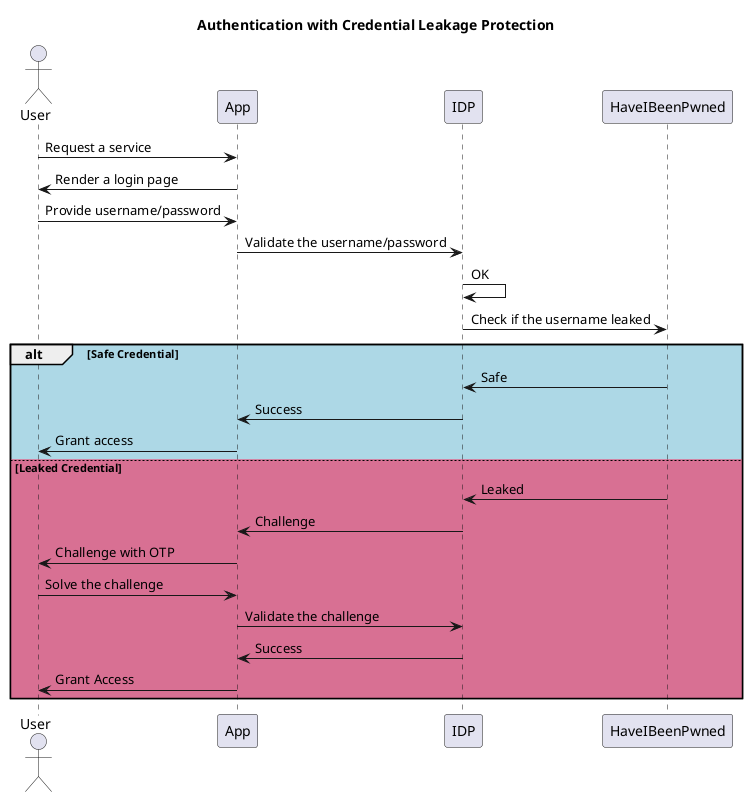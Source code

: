 @startuml Sequence Diagram

title Authentication with Credential Leakage Protection

actor User as U
participant App as A
participant IDP as I
participant HaveIBeenPwned as H

U -> A: Request a service
A -> U: Render a login page
U -> A: Provide username/password

A -> I: Validate the username/password
I -> I: OK
I -> H: Check if the username leaked

alt #LightBlue Safe Credential
H -> I: Safe
I -> A: Success
A -> U: Grant access

else #PaleVioletRed Leaked Credential
H -> I: Leaked
I -> A: Challenge
A -> U: Challenge with OTP
U -> A: Solve the challenge
A -> I: Validate the challenge
I -> A: Success
A -> U: Grant Access
end

@enduml